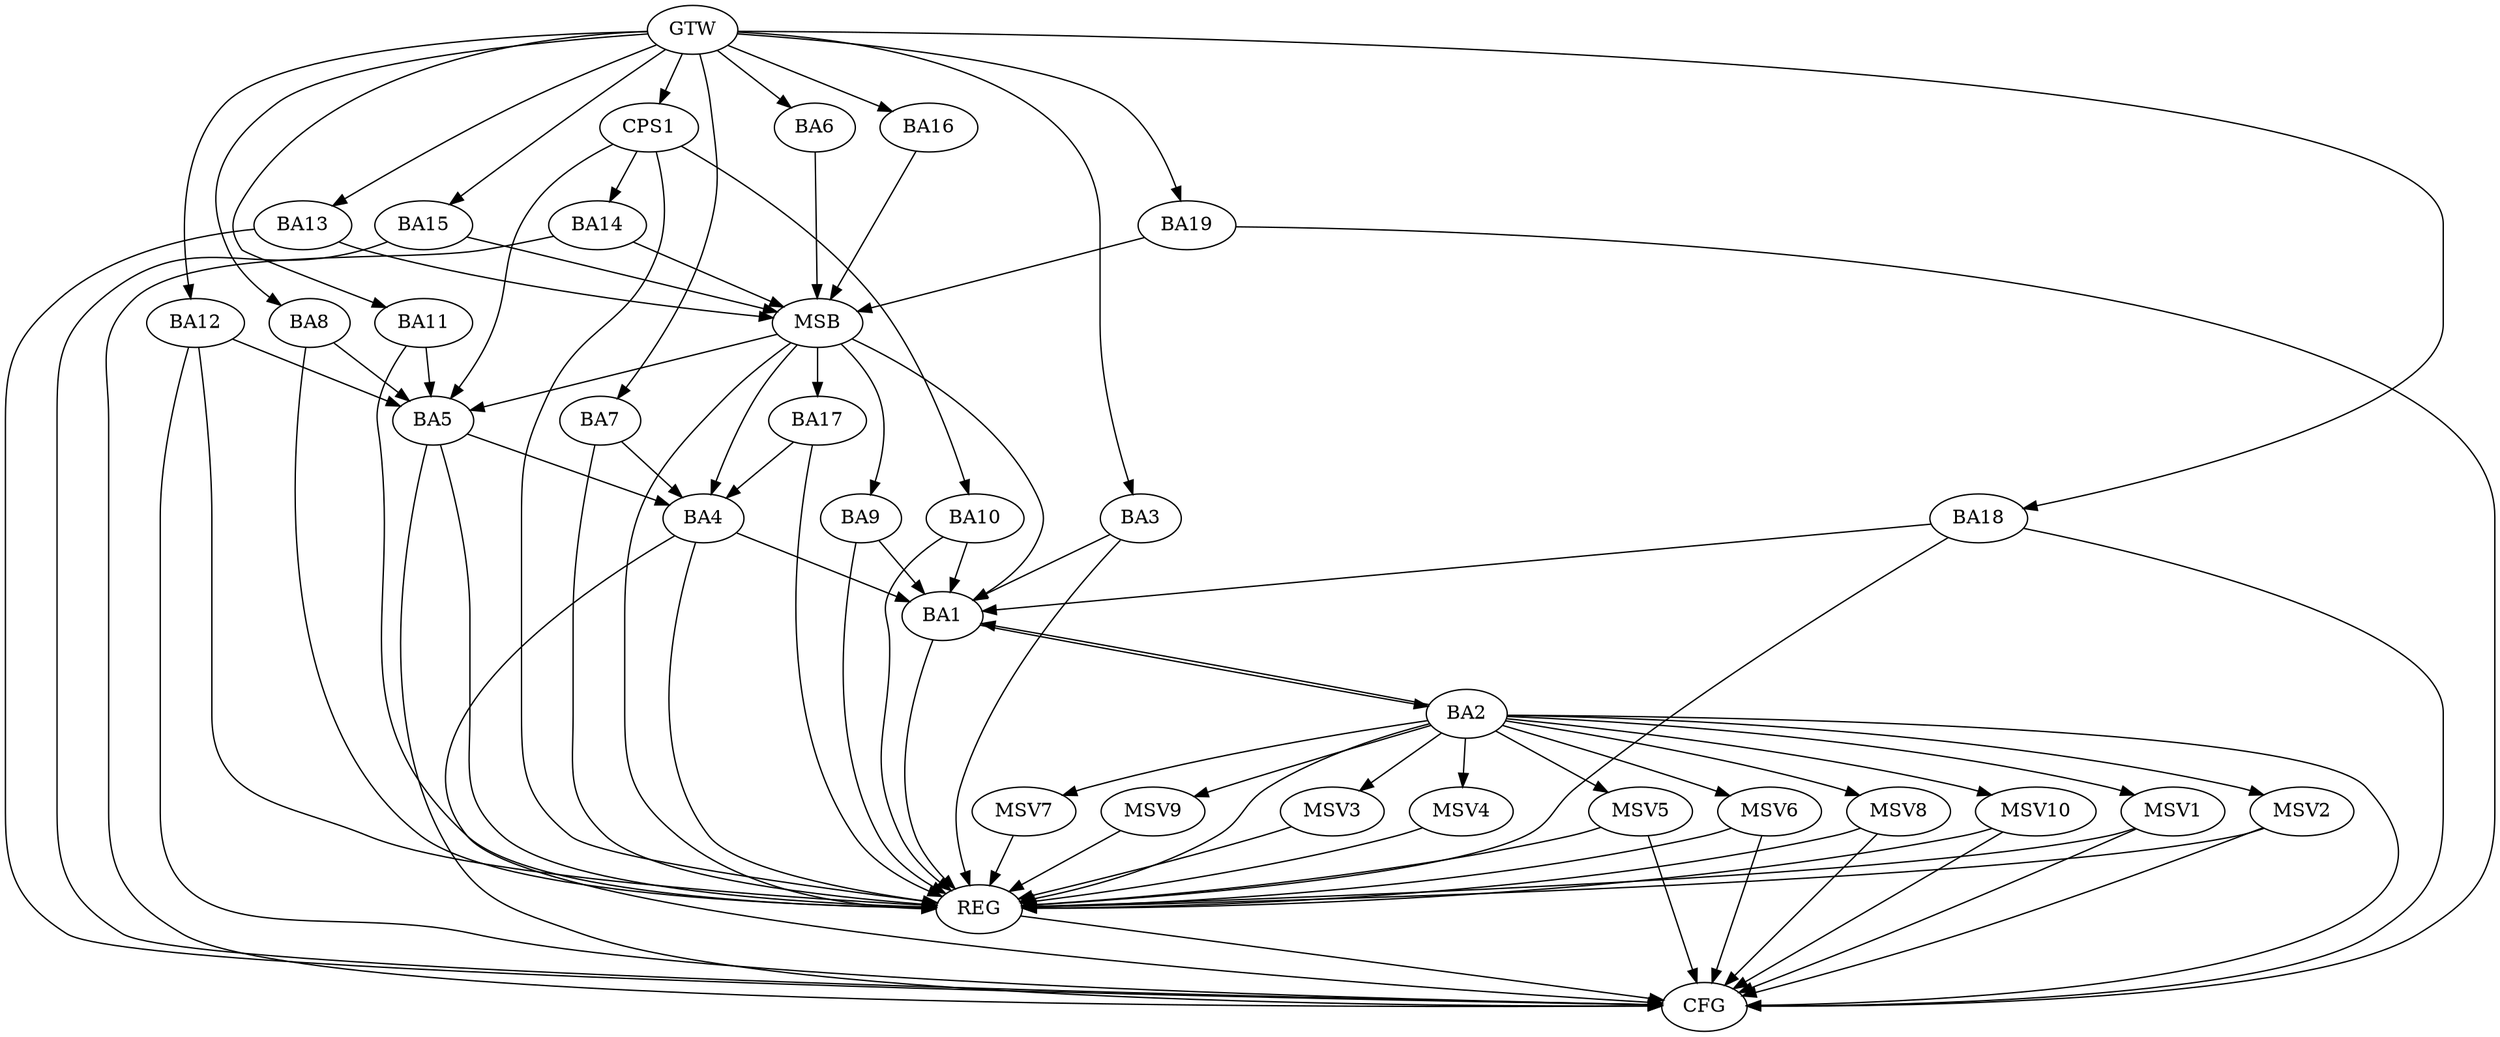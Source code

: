 strict digraph G {
  BA1 [ label="BA1" ];
  BA2 [ label="BA2" ];
  BA3 [ label="BA3" ];
  BA4 [ label="BA4" ];
  BA5 [ label="BA5" ];
  BA6 [ label="BA6" ];
  BA7 [ label="BA7" ];
  BA8 [ label="BA8" ];
  BA9 [ label="BA9" ];
  BA10 [ label="BA10" ];
  BA11 [ label="BA11" ];
  BA12 [ label="BA12" ];
  BA13 [ label="BA13" ];
  BA14 [ label="BA14" ];
  BA15 [ label="BA15" ];
  BA16 [ label="BA16" ];
  BA17 [ label="BA17" ];
  BA18 [ label="BA18" ];
  BA19 [ label="BA19" ];
  CPS1 [ label="CPS1" ];
  GTW [ label="GTW" ];
  REG [ label="REG" ];
  MSB [ label="MSB" ];
  CFG [ label="CFG" ];
  MSV1 [ label="MSV1" ];
  MSV2 [ label="MSV2" ];
  MSV3 [ label="MSV3" ];
  MSV4 [ label="MSV4" ];
  MSV5 [ label="MSV5" ];
  MSV6 [ label="MSV6" ];
  MSV7 [ label="MSV7" ];
  MSV8 [ label="MSV8" ];
  MSV9 [ label="MSV9" ];
  MSV10 [ label="MSV10" ];
  BA1 -> BA2;
  BA2 -> BA1;
  BA3 -> BA1;
  BA4 -> BA1;
  BA5 -> BA4;
  BA7 -> BA4;
  BA8 -> BA5;
  BA9 -> BA1;
  BA10 -> BA1;
  BA11 -> BA5;
  BA12 -> BA5;
  BA17 -> BA4;
  BA18 -> BA1;
  CPS1 -> BA10;
  CPS1 -> BA5;
  CPS1 -> BA14;
  GTW -> BA3;
  GTW -> BA6;
  GTW -> BA7;
  GTW -> BA8;
  GTW -> BA11;
  GTW -> BA12;
  GTW -> BA13;
  GTW -> BA15;
  GTW -> BA16;
  GTW -> BA18;
  GTW -> BA19;
  GTW -> CPS1;
  BA1 -> REG;
  BA2 -> REG;
  BA3 -> REG;
  BA4 -> REG;
  BA5 -> REG;
  BA7 -> REG;
  BA8 -> REG;
  BA9 -> REG;
  BA10 -> REG;
  BA11 -> REG;
  BA12 -> REG;
  BA17 -> REG;
  BA18 -> REG;
  CPS1 -> REG;
  BA6 -> MSB;
  MSB -> BA5;
  MSB -> REG;
  BA13 -> MSB;
  MSB -> BA4;
  BA14 -> MSB;
  BA15 -> MSB;
  MSB -> BA1;
  BA16 -> MSB;
  MSB -> BA9;
  BA19 -> MSB;
  MSB -> BA17;
  BA13 -> CFG;
  BA4 -> CFG;
  BA12 -> CFG;
  BA2 -> CFG;
  BA19 -> CFG;
  BA18 -> CFG;
  BA15 -> CFG;
  BA5 -> CFG;
  BA14 -> CFG;
  REG -> CFG;
  BA2 -> MSV1;
  MSV1 -> REG;
  MSV1 -> CFG;
  BA2 -> MSV2;
  BA2 -> MSV3;
  MSV2 -> REG;
  MSV2 -> CFG;
  MSV3 -> REG;
  BA2 -> MSV4;
  MSV4 -> REG;
  BA2 -> MSV5;
  MSV5 -> REG;
  MSV5 -> CFG;
  BA2 -> MSV6;
  BA2 -> MSV7;
  BA2 -> MSV8;
  MSV6 -> REG;
  MSV6 -> CFG;
  MSV7 -> REG;
  MSV8 -> REG;
  MSV8 -> CFG;
  BA2 -> MSV9;
  BA2 -> MSV10;
  MSV9 -> REG;
  MSV10 -> REG;
  MSV10 -> CFG;
}
